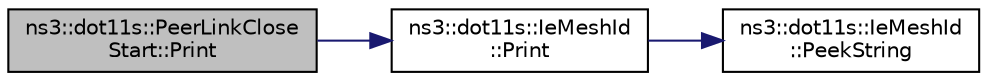 digraph "ns3::dot11s::PeerLinkCloseStart::Print"
{
  edge [fontname="Helvetica",fontsize="10",labelfontname="Helvetica",labelfontsize="10"];
  node [fontname="Helvetica",fontsize="10",shape=record];
  rankdir="LR";
  Node1 [label="ns3::dot11s::PeerLinkClose\lStart::Print",height=0.2,width=0.4,color="black", fillcolor="grey75", style="filled", fontcolor="black"];
  Node1 -> Node2 [color="midnightblue",fontsize="10",style="solid"];
  Node2 [label="ns3::dot11s::IeMeshId\l::Print",height=0.2,width=0.4,color="black", fillcolor="white", style="filled",URL="$d5/d44/classns3_1_1dot11s_1_1IeMeshId.html#a14ae9b0cfd9609e679cc3436e71bacfb"];
  Node2 -> Node3 [color="midnightblue",fontsize="10",style="solid"];
  Node3 [label="ns3::dot11s::IeMeshId\l::PeekString",height=0.2,width=0.4,color="black", fillcolor="white", style="filled",URL="$d5/d44/classns3_1_1dot11s_1_1IeMeshId.html#a6f631ede0ea426d6c30e8aa241b6cd73"];
}

